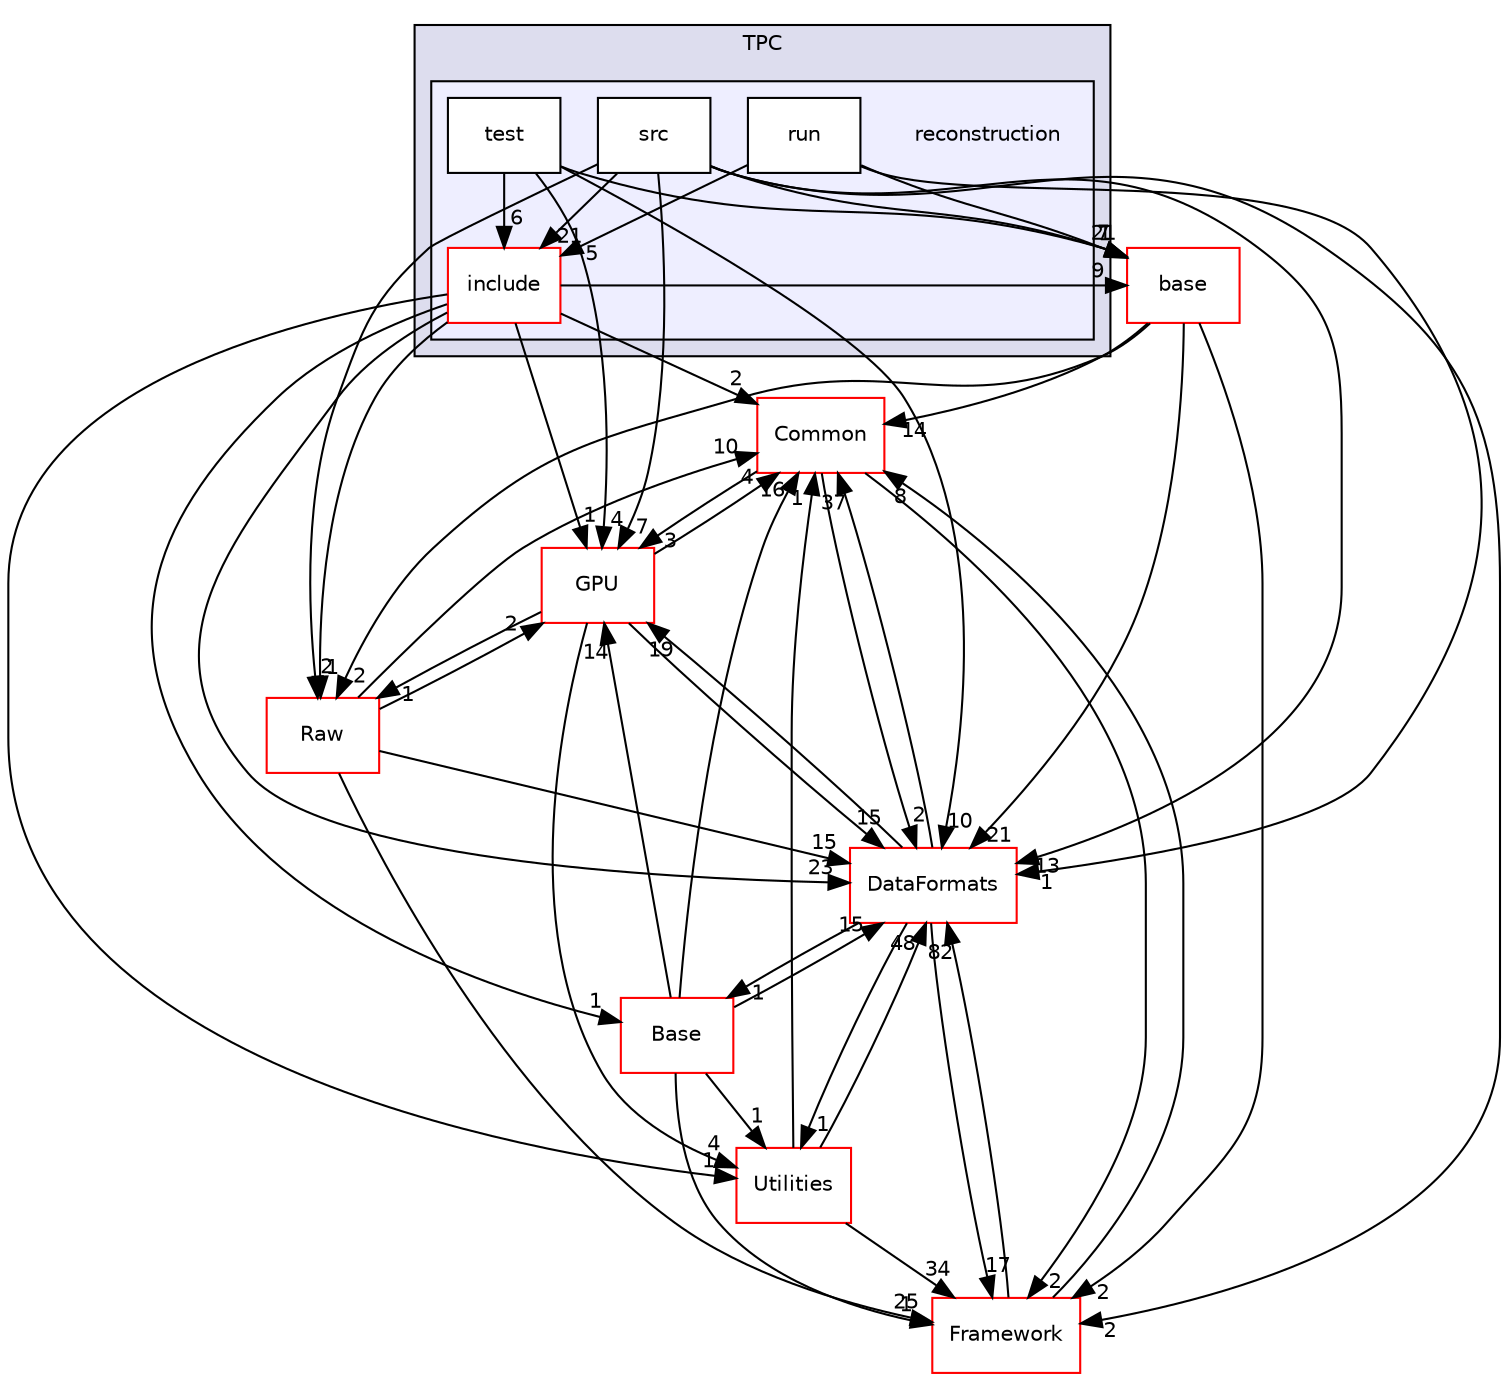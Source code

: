 digraph "/home/travis/build/AliceO2Group/AliceO2/Detectors/TPC/reconstruction" {
  bgcolor=transparent;
  compound=true
  node [ fontsize="10", fontname="Helvetica"];
  edge [ labelfontsize="10", labelfontname="Helvetica"];
  subgraph clusterdir_a597e8e061b11201a1dff411feb10d0b {
    graph [ bgcolor="#ddddee", pencolor="black", label="TPC" fontname="Helvetica", fontsize="10", URL="dir_a597e8e061b11201a1dff411feb10d0b.html"]
  subgraph clusterdir_a5de047958dd458e809773c6ffaa8478 {
    graph [ bgcolor="#eeeeff", pencolor="black", label="" URL="dir_a5de047958dd458e809773c6ffaa8478.html"];
    dir_a5de047958dd458e809773c6ffaa8478 [shape=plaintext label="reconstruction"];
    dir_396d171119822f66a36fe1ebf998d1a3 [shape=box label="include" color="red" fillcolor="white" style="filled" URL="dir_396d171119822f66a36fe1ebf998d1a3.html"];
    dir_f9c1a6d4eb662f0614520771b81d0fc2 [shape=box label="run" color="black" fillcolor="white" style="filled" URL="dir_f9c1a6d4eb662f0614520771b81d0fc2.html"];
    dir_0c8c50542de1d83a040084fab225b0f7 [shape=box label="src" color="black" fillcolor="white" style="filled" URL="dir_0c8c50542de1d83a040084fab225b0f7.html"];
    dir_064d7f478c030df51e47c94b08ab25b1 [shape=box label="test" color="black" fillcolor="white" style="filled" URL="dir_064d7f478c030df51e47c94b08ab25b1.html"];
  }
  }
  dir_677b030cc750909e4cd27413873678d8 [shape=box label="base" color="red" URL="dir_677b030cc750909e4cd27413873678d8.html"];
  dir_4ab6b4cc6a7edbff49100e9123df213f [shape=box label="Common" color="red" URL="dir_4ab6b4cc6a7edbff49100e9123df213f.html"];
  dir_b05a5fa85f84bfc9013183c9d87f9a36 [shape=box label="Utilities" color="red" URL="dir_b05a5fa85f84bfc9013183c9d87f9a36.html"];
  dir_37c90836491b695b472bf98d1be8336b [shape=box label="Base" color="red" URL="dir_37c90836491b695b472bf98d1be8336b.html"];
  dir_f511f1e9c03c071966ae594f00bbc5e0 [shape=box label="GPU" color="red" URL="dir_f511f1e9c03c071966ae594f00bbc5e0.html"];
  dir_bcbb2cf9a3d3d83e5515c82071a07177 [shape=box label="Framework" color="red" URL="dir_bcbb2cf9a3d3d83e5515c82071a07177.html"];
  dir_26637d1bd82229bc9ed97f7e706be743 [shape=box label="Raw" color="red" URL="dir_26637d1bd82229bc9ed97f7e706be743.html"];
  dir_2171f7ec022c5423887b07c69b2f5b48 [shape=box label="DataFormats" color="red" URL="dir_2171f7ec022c5423887b07c69b2f5b48.html"];
  dir_f9c1a6d4eb662f0614520771b81d0fc2->dir_677b030cc750909e4cd27413873678d8 [headlabel="1", labeldistance=1.5 headhref="dir_000647_000052.html"];
  dir_f9c1a6d4eb662f0614520771b81d0fc2->dir_396d171119822f66a36fe1ebf998d1a3 [headlabel="5", labeldistance=1.5 headhref="dir_000647_000377.html"];
  dir_f9c1a6d4eb662f0614520771b81d0fc2->dir_2171f7ec022c5423887b07c69b2f5b48 [headlabel="1", labeldistance=1.5 headhref="dir_000647_000079.html"];
  dir_677b030cc750909e4cd27413873678d8->dir_4ab6b4cc6a7edbff49100e9123df213f [headlabel="14", labeldistance=1.5 headhref="dir_000052_000029.html"];
  dir_677b030cc750909e4cd27413873678d8->dir_bcbb2cf9a3d3d83e5515c82071a07177 [headlabel="2", labeldistance=1.5 headhref="dir_000052_000055.html"];
  dir_677b030cc750909e4cd27413873678d8->dir_26637d1bd82229bc9ed97f7e706be743 [headlabel="2", labeldistance=1.5 headhref="dir_000052_000605.html"];
  dir_677b030cc750909e4cd27413873678d8->dir_2171f7ec022c5423887b07c69b2f5b48 [headlabel="21", labeldistance=1.5 headhref="dir_000052_000079.html"];
  dir_4ab6b4cc6a7edbff49100e9123df213f->dir_f511f1e9c03c071966ae594f00bbc5e0 [headlabel="3", labeldistance=1.5 headhref="dir_000029_000716.html"];
  dir_4ab6b4cc6a7edbff49100e9123df213f->dir_bcbb2cf9a3d3d83e5515c82071a07177 [headlabel="2", labeldistance=1.5 headhref="dir_000029_000055.html"];
  dir_4ab6b4cc6a7edbff49100e9123df213f->dir_2171f7ec022c5423887b07c69b2f5b48 [headlabel="2", labeldistance=1.5 headhref="dir_000029_000079.html"];
  dir_b05a5fa85f84bfc9013183c9d87f9a36->dir_4ab6b4cc6a7edbff49100e9123df213f [headlabel="1", labeldistance=1.5 headhref="dir_000600_000029.html"];
  dir_b05a5fa85f84bfc9013183c9d87f9a36->dir_bcbb2cf9a3d3d83e5515c82071a07177 [headlabel="34", labeldistance=1.5 headhref="dir_000600_000055.html"];
  dir_b05a5fa85f84bfc9013183c9d87f9a36->dir_2171f7ec022c5423887b07c69b2f5b48 [headlabel="48", labeldistance=1.5 headhref="dir_000600_000079.html"];
  dir_37c90836491b695b472bf98d1be8336b->dir_4ab6b4cc6a7edbff49100e9123df213f [headlabel="16", labeldistance=1.5 headhref="dir_000274_000029.html"];
  dir_37c90836491b695b472bf98d1be8336b->dir_b05a5fa85f84bfc9013183c9d87f9a36 [headlabel="1", labeldistance=1.5 headhref="dir_000274_000600.html"];
  dir_37c90836491b695b472bf98d1be8336b->dir_f511f1e9c03c071966ae594f00bbc5e0 [headlabel="14", labeldistance=1.5 headhref="dir_000274_000716.html"];
  dir_37c90836491b695b472bf98d1be8336b->dir_bcbb2cf9a3d3d83e5515c82071a07177 [headlabel="1", labeldistance=1.5 headhref="dir_000274_000055.html"];
  dir_37c90836491b695b472bf98d1be8336b->dir_2171f7ec022c5423887b07c69b2f5b48 [headlabel="15", labeldistance=1.5 headhref="dir_000274_000079.html"];
  dir_396d171119822f66a36fe1ebf998d1a3->dir_677b030cc750909e4cd27413873678d8 [headlabel="9", labeldistance=1.5 headhref="dir_000377_000052.html"];
  dir_396d171119822f66a36fe1ebf998d1a3->dir_4ab6b4cc6a7edbff49100e9123df213f [headlabel="2", labeldistance=1.5 headhref="dir_000377_000029.html"];
  dir_396d171119822f66a36fe1ebf998d1a3->dir_b05a5fa85f84bfc9013183c9d87f9a36 [headlabel="1", labeldistance=1.5 headhref="dir_000377_000600.html"];
  dir_396d171119822f66a36fe1ebf998d1a3->dir_37c90836491b695b472bf98d1be8336b [headlabel="1", labeldistance=1.5 headhref="dir_000377_000274.html"];
  dir_396d171119822f66a36fe1ebf998d1a3->dir_f511f1e9c03c071966ae594f00bbc5e0 [headlabel="1", labeldistance=1.5 headhref="dir_000377_000716.html"];
  dir_396d171119822f66a36fe1ebf998d1a3->dir_26637d1bd82229bc9ed97f7e706be743 [headlabel="1", labeldistance=1.5 headhref="dir_000377_000605.html"];
  dir_396d171119822f66a36fe1ebf998d1a3->dir_2171f7ec022c5423887b07c69b2f5b48 [headlabel="23", labeldistance=1.5 headhref="dir_000377_000079.html"];
  dir_064d7f478c030df51e47c94b08ab25b1->dir_677b030cc750909e4cd27413873678d8 [headlabel="7", labeldistance=1.5 headhref="dir_000648_000052.html"];
  dir_064d7f478c030df51e47c94b08ab25b1->dir_396d171119822f66a36fe1ebf998d1a3 [headlabel="6", labeldistance=1.5 headhref="dir_000648_000377.html"];
  dir_064d7f478c030df51e47c94b08ab25b1->dir_f511f1e9c03c071966ae594f00bbc5e0 [headlabel="4", labeldistance=1.5 headhref="dir_000648_000716.html"];
  dir_064d7f478c030df51e47c94b08ab25b1->dir_2171f7ec022c5423887b07c69b2f5b48 [headlabel="10", labeldistance=1.5 headhref="dir_000648_000079.html"];
  dir_f511f1e9c03c071966ae594f00bbc5e0->dir_4ab6b4cc6a7edbff49100e9123df213f [headlabel="4", labeldistance=1.5 headhref="dir_000716_000029.html"];
  dir_f511f1e9c03c071966ae594f00bbc5e0->dir_b05a5fa85f84bfc9013183c9d87f9a36 [headlabel="4", labeldistance=1.5 headhref="dir_000716_000600.html"];
  dir_f511f1e9c03c071966ae594f00bbc5e0->dir_26637d1bd82229bc9ed97f7e706be743 [headlabel="1", labeldistance=1.5 headhref="dir_000716_000605.html"];
  dir_f511f1e9c03c071966ae594f00bbc5e0->dir_2171f7ec022c5423887b07c69b2f5b48 [headlabel="15", labeldistance=1.5 headhref="dir_000716_000079.html"];
  dir_bcbb2cf9a3d3d83e5515c82071a07177->dir_4ab6b4cc6a7edbff49100e9123df213f [headlabel="8", labeldistance=1.5 headhref="dir_000055_000029.html"];
  dir_bcbb2cf9a3d3d83e5515c82071a07177->dir_2171f7ec022c5423887b07c69b2f5b48 [headlabel="82", labeldistance=1.5 headhref="dir_000055_000079.html"];
  dir_0c8c50542de1d83a040084fab225b0f7->dir_677b030cc750909e4cd27413873678d8 [headlabel="21", labeldistance=1.5 headhref="dir_000477_000052.html"];
  dir_0c8c50542de1d83a040084fab225b0f7->dir_396d171119822f66a36fe1ebf998d1a3 [headlabel="21", labeldistance=1.5 headhref="dir_000477_000377.html"];
  dir_0c8c50542de1d83a040084fab225b0f7->dir_f511f1e9c03c071966ae594f00bbc5e0 [headlabel="7", labeldistance=1.5 headhref="dir_000477_000716.html"];
  dir_0c8c50542de1d83a040084fab225b0f7->dir_bcbb2cf9a3d3d83e5515c82071a07177 [headlabel="2", labeldistance=1.5 headhref="dir_000477_000055.html"];
  dir_0c8c50542de1d83a040084fab225b0f7->dir_26637d1bd82229bc9ed97f7e706be743 [headlabel="2", labeldistance=1.5 headhref="dir_000477_000605.html"];
  dir_0c8c50542de1d83a040084fab225b0f7->dir_2171f7ec022c5423887b07c69b2f5b48 [headlabel="13", labeldistance=1.5 headhref="dir_000477_000079.html"];
  dir_26637d1bd82229bc9ed97f7e706be743->dir_4ab6b4cc6a7edbff49100e9123df213f [headlabel="10", labeldistance=1.5 headhref="dir_000605_000029.html"];
  dir_26637d1bd82229bc9ed97f7e706be743->dir_f511f1e9c03c071966ae594f00bbc5e0 [headlabel="2", labeldistance=1.5 headhref="dir_000605_000716.html"];
  dir_26637d1bd82229bc9ed97f7e706be743->dir_bcbb2cf9a3d3d83e5515c82071a07177 [headlabel="25", labeldistance=1.5 headhref="dir_000605_000055.html"];
  dir_26637d1bd82229bc9ed97f7e706be743->dir_2171f7ec022c5423887b07c69b2f5b48 [headlabel="15", labeldistance=1.5 headhref="dir_000605_000079.html"];
  dir_2171f7ec022c5423887b07c69b2f5b48->dir_4ab6b4cc6a7edbff49100e9123df213f [headlabel="37", labeldistance=1.5 headhref="dir_000079_000029.html"];
  dir_2171f7ec022c5423887b07c69b2f5b48->dir_b05a5fa85f84bfc9013183c9d87f9a36 [headlabel="1", labeldistance=1.5 headhref="dir_000079_000600.html"];
  dir_2171f7ec022c5423887b07c69b2f5b48->dir_37c90836491b695b472bf98d1be8336b [headlabel="1", labeldistance=1.5 headhref="dir_000079_000274.html"];
  dir_2171f7ec022c5423887b07c69b2f5b48->dir_f511f1e9c03c071966ae594f00bbc5e0 [headlabel="19", labeldistance=1.5 headhref="dir_000079_000716.html"];
  dir_2171f7ec022c5423887b07c69b2f5b48->dir_bcbb2cf9a3d3d83e5515c82071a07177 [headlabel="17", labeldistance=1.5 headhref="dir_000079_000055.html"];
}
